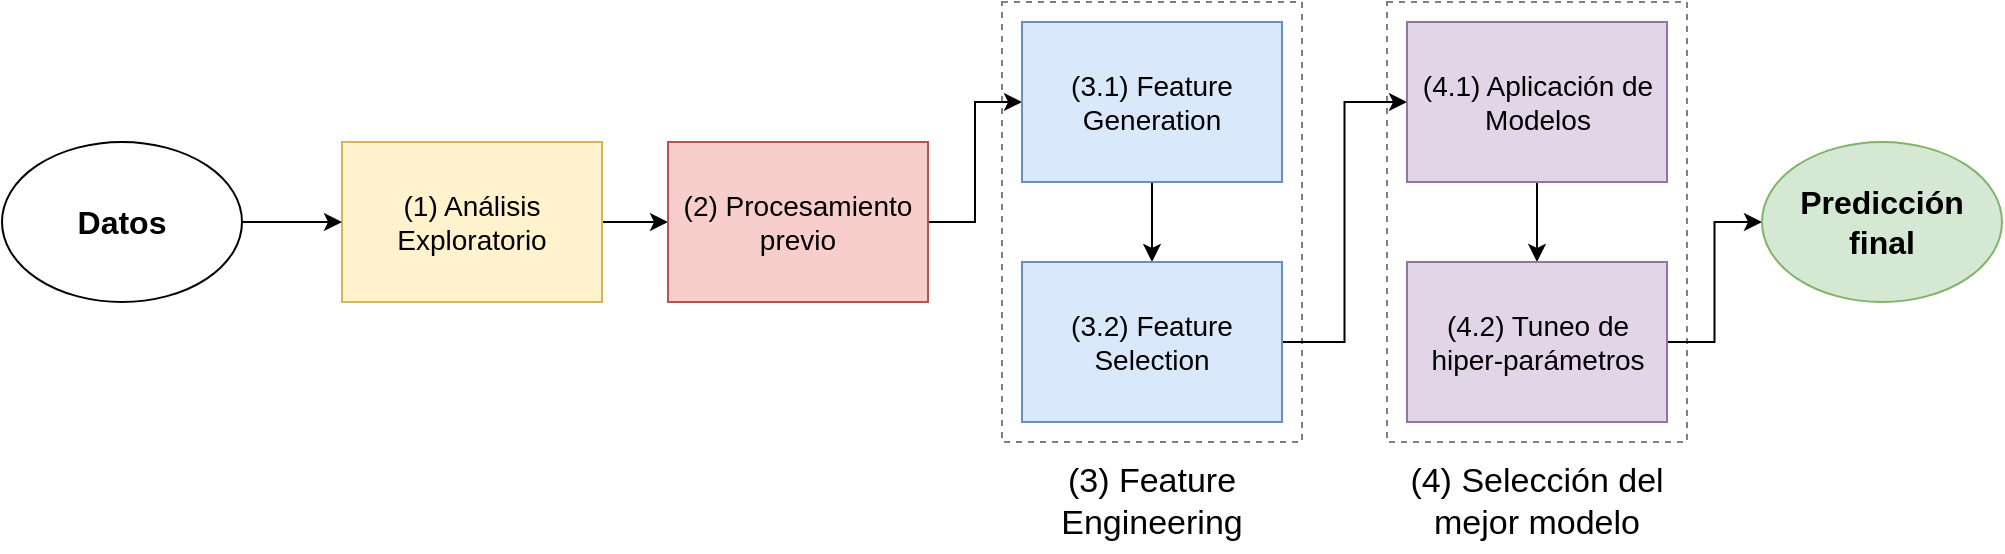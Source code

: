 <mxfile version="12.3.3" type="device" pages="1"><diagram id="-Hfl4RpD5kmeto_xcw3T" name="Page-1"><mxGraphModel dx="1673" dy="776" grid="1" gridSize="10" guides="1" tooltips="1" connect="1" arrows="1" fold="1" page="1" pageScale="1" pageWidth="827" pageHeight="1169" math="0" shadow="0"><root><mxCell id="0"/><mxCell id="1" parent="0"/><mxCell id="t0rQSqpStCxHCoykbHJx-18" style="edgeStyle=orthogonalEdgeStyle;rounded=0;orthogonalLoop=1;jettySize=auto;html=1;entryX=0;entryY=0.5;entryDx=0;entryDy=0;fontSize=16;" edge="1" parent="1" source="t0rQSqpStCxHCoykbHJx-1" target="t0rQSqpStCxHCoykbHJx-2"><mxGeometry relative="1" as="geometry"/></mxCell><mxCell id="t0rQSqpStCxHCoykbHJx-1" value="&lt;font style=&quot;font-size: 14px&quot;&gt;(1) Análisis Exploratorio&lt;/font&gt;" style="rounded=0;whiteSpace=wrap;html=1;fillColor=#fff2cc;strokeColor=#d6b656;imageWidth=16;" vertex="1" parent="1"><mxGeometry x="190" y="90" width="130" height="80" as="geometry"/></mxCell><mxCell id="t0rQSqpStCxHCoykbHJx-21" style="edgeStyle=orthogonalEdgeStyle;rounded=0;orthogonalLoop=1;jettySize=auto;html=1;entryX=0;entryY=0.5;entryDx=0;entryDy=0;fontSize=16;" edge="1" parent="1" source="t0rQSqpStCxHCoykbHJx-2" target="t0rQSqpStCxHCoykbHJx-3"><mxGeometry relative="1" as="geometry"/></mxCell><mxCell id="t0rQSqpStCxHCoykbHJx-2" value="&lt;font style=&quot;font-size: 14px&quot;&gt;(2) Procesamiento previo&lt;/font&gt;" style="rounded=0;whiteSpace=wrap;html=1;fillColor=#f8cecc;strokeColor=#b85450;imageWidth=16;" vertex="1" parent="1"><mxGeometry x="353" y="90" width="130" height="80" as="geometry"/></mxCell><mxCell id="t0rQSqpStCxHCoykbHJx-20" style="edgeStyle=orthogonalEdgeStyle;rounded=0;orthogonalLoop=1;jettySize=auto;html=1;fontSize=16;" edge="1" parent="1" source="t0rQSqpStCxHCoykbHJx-3" target="t0rQSqpStCxHCoykbHJx-4"><mxGeometry relative="1" as="geometry"/></mxCell><mxCell id="t0rQSqpStCxHCoykbHJx-3" value="&lt;span style=&quot;font-size: 14px&quot;&gt;(3.1) Feature Generation&lt;/span&gt;" style="rounded=0;whiteSpace=wrap;html=1;fillColor=#dae8fc;strokeColor=#6c8ebf;imageWidth=16;" vertex="1" parent="1"><mxGeometry x="530" y="30" width="130" height="80" as="geometry"/></mxCell><mxCell id="t0rQSqpStCxHCoykbHJx-23" style="edgeStyle=orthogonalEdgeStyle;rounded=0;orthogonalLoop=1;jettySize=auto;html=1;entryX=0;entryY=0.5;entryDx=0;entryDy=0;fontSize=16;" edge="1" parent="1" source="t0rQSqpStCxHCoykbHJx-4" target="t0rQSqpStCxHCoykbHJx-5"><mxGeometry relative="1" as="geometry"/></mxCell><mxCell id="t0rQSqpStCxHCoykbHJx-4" value="&lt;span style=&quot;font-size: 14px&quot;&gt;(3.2) Feature Selection&lt;/span&gt;" style="rounded=0;whiteSpace=wrap;html=1;fillColor=#dae8fc;strokeColor=#6c8ebf;imageWidth=16;" vertex="1" parent="1"><mxGeometry x="530" y="150" width="130" height="80" as="geometry"/></mxCell><mxCell id="t0rQSqpStCxHCoykbHJx-24" style="edgeStyle=orthogonalEdgeStyle;rounded=0;orthogonalLoop=1;jettySize=auto;html=1;fontSize=16;" edge="1" parent="1" source="t0rQSqpStCxHCoykbHJx-5" target="t0rQSqpStCxHCoykbHJx-6"><mxGeometry relative="1" as="geometry"/></mxCell><mxCell id="t0rQSqpStCxHCoykbHJx-5" value="&lt;span style=&quot;font-size: 14px&quot;&gt;(4.1) Aplicación de Modelos&lt;br&gt;&lt;/span&gt;" style="rounded=0;whiteSpace=wrap;html=1;fillColor=#e1d5e7;strokeColor=#9673a6;imageWidth=16;" vertex="1" parent="1"><mxGeometry x="722.5" y="30" width="130" height="80" as="geometry"/></mxCell><mxCell id="t0rQSqpStCxHCoykbHJx-25" style="edgeStyle=orthogonalEdgeStyle;rounded=0;orthogonalLoop=1;jettySize=auto;html=1;entryX=0;entryY=0.5;entryDx=0;entryDy=0;fontSize=16;" edge="1" parent="1" source="t0rQSqpStCxHCoykbHJx-6" target="t0rQSqpStCxHCoykbHJx-15"><mxGeometry relative="1" as="geometry"/></mxCell><mxCell id="t0rQSqpStCxHCoykbHJx-6" value="&lt;span style=&quot;font-size: 14px&quot;&gt;(4.2) Tuneo de hiper-parámetros&lt;/span&gt;" style="rounded=0;whiteSpace=wrap;html=1;fillColor=#e1d5e7;strokeColor=#9673a6;imageWidth=16;" vertex="1" parent="1"><mxGeometry x="722.5" y="150" width="130" height="80" as="geometry"/></mxCell><mxCell id="t0rQSqpStCxHCoykbHJx-10" value="" style="rounded=0;whiteSpace=wrap;html=1;dashed=1;fillColor=none;opacity=50;" vertex="1" parent="1"><mxGeometry x="520" y="20" width="150" height="220" as="geometry"/></mxCell><mxCell id="t0rQSqpStCxHCoykbHJx-11" value="&lt;font style=&quot;font-size: 17px&quot;&gt;(3) Feature Engineering&lt;/font&gt;" style="text;html=1;strokeColor=none;fillColor=none;align=center;verticalAlign=middle;whiteSpace=wrap;rounded=0;dashed=1;" vertex="1" parent="1"><mxGeometry x="535" y="245" width="120" height="50" as="geometry"/></mxCell><mxCell id="t0rQSqpStCxHCoykbHJx-12" value="" style="rounded=0;whiteSpace=wrap;html=1;dashed=1;fillColor=none;opacity=50;" vertex="1" parent="1"><mxGeometry x="712.5" y="20" width="150" height="220" as="geometry"/></mxCell><mxCell id="t0rQSqpStCxHCoykbHJx-13" value="&lt;font style=&quot;font-size: 17px&quot;&gt;(4) Selección del mejor modelo&lt;/font&gt;" style="text;html=1;strokeColor=none;fillColor=none;align=center;verticalAlign=middle;whiteSpace=wrap;rounded=0;dashed=1;" vertex="1" parent="1"><mxGeometry x="710" y="245" width="155" height="50" as="geometry"/></mxCell><mxCell id="t0rQSqpStCxHCoykbHJx-17" style="edgeStyle=orthogonalEdgeStyle;rounded=0;orthogonalLoop=1;jettySize=auto;html=1;entryX=0;entryY=0.5;entryDx=0;entryDy=0;fontSize=16;" edge="1" parent="1" source="t0rQSqpStCxHCoykbHJx-14" target="t0rQSqpStCxHCoykbHJx-1"><mxGeometry relative="1" as="geometry"/></mxCell><mxCell id="t0rQSqpStCxHCoykbHJx-14" value="Datos" style="ellipse;whiteSpace=wrap;html=1;fontSize=16;fontStyle=1;" vertex="1" parent="1"><mxGeometry x="20" y="90" width="120" height="80" as="geometry"/></mxCell><mxCell id="t0rQSqpStCxHCoykbHJx-15" value="Predicción final" style="ellipse;whiteSpace=wrap;html=1;fontSize=16;fontStyle=1;fillColor=#d5e8d4;strokeColor=#82b366;" vertex="1" parent="1"><mxGeometry x="900" y="90" width="120" height="80" as="geometry"/></mxCell></root></mxGraphModel></diagram></mxfile>